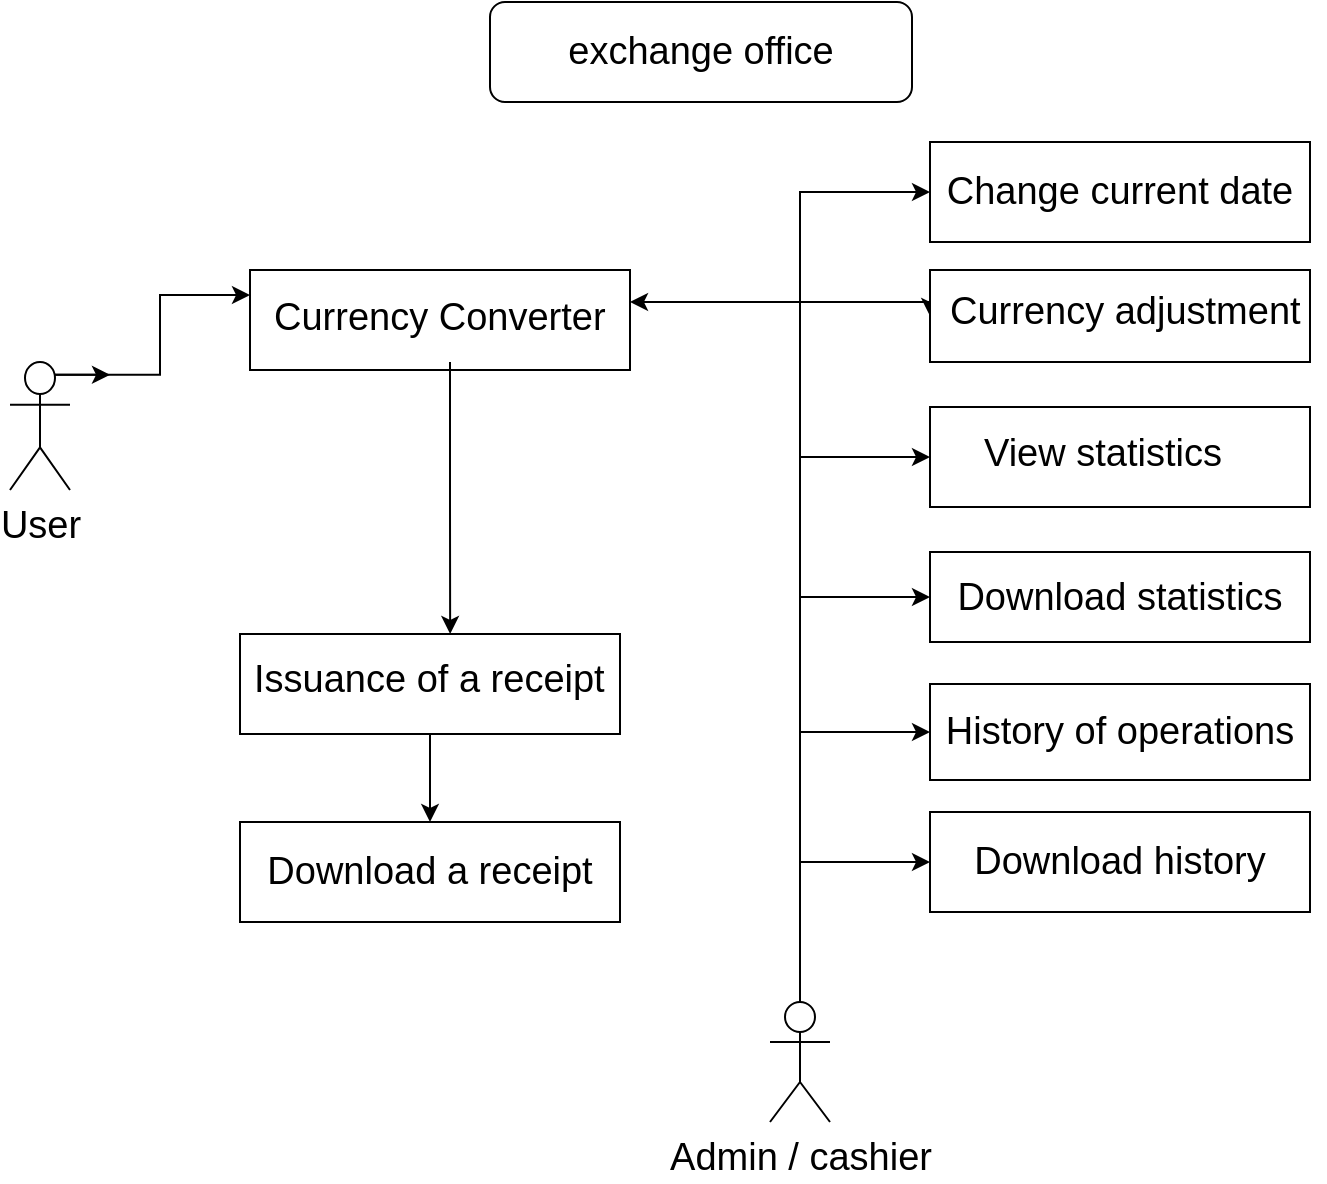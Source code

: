 <mxfile version="12.1.8" type="github" pages="1">
  <diagram name="Page-1" id="90a13364-a465-7bf4-72fc-28e22215d7a0">
    <mxGraphModel dx="932" dy="600" grid="1" gridSize="10" guides="1" tooltips="1" connect="1" arrows="1" fold="1" page="1" pageScale="1.5" pageWidth="1169" pageHeight="826" background="#ffffff" math="0" shadow="0">
      <root>
        <mxCell id="0" style=";html=1;"/>
        <mxCell id="1" style=";html=1;" parent="0"/>
        <mxCell id="6AYyEVtHDju9qtjBgxED-3" value="exchange office" style="rounded=1;whiteSpace=wrap;html=1;fontSize=19;" parent="1" vertex="1">
          <mxGeometry x="750" y="420" width="211" height="50" as="geometry"/>
        </mxCell>
        <mxCell id="6AYyEVtHDju9qtjBgxED-24" style="edgeStyle=orthogonalEdgeStyle;rounded=0;orthogonalLoop=1;jettySize=auto;html=1;exitX=0.75;exitY=0.1;exitDx=0;exitDy=0;exitPerimeter=0;entryX=0;entryY=0.25;entryDx=0;entryDy=0;fontSize=19;" parent="1" source="6AYyEVtHDju9qtjBgxED-4" target="6AYyEVtHDju9qtjBgxED-15" edge="1">
          <mxGeometry relative="1" as="geometry"/>
        </mxCell>
        <mxCell id="6AYyEVtHDju9qtjBgxED-39" style="edgeStyle=orthogonalEdgeStyle;rounded=0;orthogonalLoop=1;jettySize=auto;html=1;exitX=0.75;exitY=0.1;exitDx=0;exitDy=0;exitPerimeter=0;fontSize=19;" parent="1" source="6AYyEVtHDju9qtjBgxED-4" edge="1">
          <mxGeometry relative="1" as="geometry">
            <mxPoint x="560" y="606" as="targetPoint"/>
          </mxGeometry>
        </mxCell>
        <mxCell id="6AYyEVtHDju9qtjBgxED-4" value="User" style="shape=umlActor;verticalLabelPosition=bottom;labelBackgroundColor=#ffffff;verticalAlign=top;html=1;outlineConnect=0;fontSize=19;" parent="1" vertex="1">
          <mxGeometry x="510" y="600" width="30" height="64" as="geometry"/>
        </mxCell>
        <mxCell id="AcIC_pg4494FrDrm9kNM-9" style="edgeStyle=orthogonalEdgeStyle;rounded=0;orthogonalLoop=1;jettySize=auto;html=1;exitX=0.5;exitY=0;exitDx=0;exitDy=0;exitPerimeter=0;entryX=0;entryY=0.5;entryDx=0;entryDy=0;" edge="1" parent="1" source="6AYyEVtHDju9qtjBgxED-9" target="6AYyEVtHDju9qtjBgxED-28">
          <mxGeometry relative="1" as="geometry">
            <Array as="points">
              <mxPoint x="905" y="570"/>
              <mxPoint x="970" y="570"/>
            </Array>
          </mxGeometry>
        </mxCell>
        <mxCell id="AcIC_pg4494FrDrm9kNM-16" style="edgeStyle=orthogonalEdgeStyle;rounded=0;orthogonalLoop=1;jettySize=auto;html=1;exitX=0.5;exitY=0;exitDx=0;exitDy=0;exitPerimeter=0;entryX=1;entryY=0.25;entryDx=0;entryDy=0;" edge="1" parent="1" source="6AYyEVtHDju9qtjBgxED-9" target="6AYyEVtHDju9qtjBgxED-16">
          <mxGeometry relative="1" as="geometry"/>
        </mxCell>
        <mxCell id="AcIC_pg4494FrDrm9kNM-23" style="edgeStyle=orthogonalEdgeStyle;rounded=0;orthogonalLoop=1;jettySize=auto;html=1;exitX=0.5;exitY=0;exitDx=0;exitDy=0;exitPerimeter=0;entryX=0;entryY=0.5;entryDx=0;entryDy=0;" edge="1" parent="1" source="6AYyEVtHDju9qtjBgxED-9" target="AcIC_pg4494FrDrm9kNM-22">
          <mxGeometry relative="1" as="geometry"/>
        </mxCell>
        <mxCell id="AcIC_pg4494FrDrm9kNM-37" style="edgeStyle=orthogonalEdgeStyle;rounded=0;orthogonalLoop=1;jettySize=auto;html=1;exitX=0.5;exitY=0;exitDx=0;exitDy=0;exitPerimeter=0;entryX=0;entryY=0.5;entryDx=0;entryDy=0;fontSize=19;" edge="1" parent="1" source="6AYyEVtHDju9qtjBgxED-9" target="6AYyEVtHDju9qtjBgxED-32">
          <mxGeometry relative="1" as="geometry"/>
        </mxCell>
        <mxCell id="AcIC_pg4494FrDrm9kNM-38" style="edgeStyle=orthogonalEdgeStyle;rounded=0;orthogonalLoop=1;jettySize=auto;html=1;exitX=0.5;exitY=0;exitDx=0;exitDy=0;exitPerimeter=0;entryX=0;entryY=0.5;entryDx=0;entryDy=0;fontSize=19;" edge="1" parent="1" source="6AYyEVtHDju9qtjBgxED-9" target="6AYyEVtHDju9qtjBgxED-35">
          <mxGeometry relative="1" as="geometry"/>
        </mxCell>
        <mxCell id="AcIC_pg4494FrDrm9kNM-39" style="edgeStyle=orthogonalEdgeStyle;rounded=0;orthogonalLoop=1;jettySize=auto;html=1;exitX=0.5;exitY=0;exitDx=0;exitDy=0;exitPerimeter=0;entryX=0;entryY=0.5;entryDx=0;entryDy=0;fontSize=19;" edge="1" parent="1" source="6AYyEVtHDju9qtjBgxED-9" target="6AYyEVtHDju9qtjBgxED-17">
          <mxGeometry relative="1" as="geometry"/>
        </mxCell>
        <mxCell id="AcIC_pg4494FrDrm9kNM-40" style="edgeStyle=orthogonalEdgeStyle;rounded=0;orthogonalLoop=1;jettySize=auto;html=1;exitX=0.5;exitY=0;exitDx=0;exitDy=0;exitPerimeter=0;entryX=0;entryY=0.5;entryDx=0;entryDy=0;fontSize=19;" edge="1" parent="1" source="6AYyEVtHDju9qtjBgxED-9" target="6AYyEVtHDju9qtjBgxED-22">
          <mxGeometry relative="1" as="geometry"/>
        </mxCell>
        <mxCell id="6AYyEVtHDju9qtjBgxED-9" value="Admin / cashier" style="shape=umlActor;verticalLabelPosition=bottom;labelBackgroundColor=#ffffff;verticalAlign=top;html=1;outlineConnect=0;fontSize=19;" parent="1" vertex="1">
          <mxGeometry x="890" y="920" width="30" height="60" as="geometry"/>
        </mxCell>
        <mxCell id="6AYyEVtHDju9qtjBgxED-15" value="" style="rounded=0;whiteSpace=wrap;html=1;fontSize=19;" parent="1" vertex="1">
          <mxGeometry x="630" y="554" width="190" height="50" as="geometry"/>
        </mxCell>
        <mxCell id="AcIC_pg4494FrDrm9kNM-33" style="edgeStyle=orthogonalEdgeStyle;rounded=0;orthogonalLoop=1;jettySize=auto;html=1;exitX=0.5;exitY=1;exitDx=0;exitDy=0;entryX=0.556;entryY=-0.125;entryDx=0;entryDy=0;entryPerimeter=0;fontSize=19;" edge="1" parent="1" source="6AYyEVtHDju9qtjBgxED-16" target="6AYyEVtHDju9qtjBgxED-26">
          <mxGeometry relative="1" as="geometry"/>
        </mxCell>
        <mxCell id="6AYyEVtHDju9qtjBgxED-16" value="Currency Converter" style="text;html=1;fontSize=19;" parent="1" vertex="1">
          <mxGeometry x="640" y="560" width="180" height="40" as="geometry"/>
        </mxCell>
        <mxCell id="6AYyEVtHDju9qtjBgxED-17" value="History of operations" style="rounded=0;whiteSpace=wrap;html=1;fontSize=19;" parent="1" vertex="1">
          <mxGeometry x="970" y="761" width="190" height="48" as="geometry"/>
        </mxCell>
        <mxCell id="6AYyEVtHDju9qtjBgxED-22" value="Download history" style="rounded=0;whiteSpace=wrap;html=1;fontSize=19;align=center;" parent="1" vertex="1">
          <mxGeometry x="970" y="825" width="190" height="50" as="geometry"/>
        </mxCell>
        <mxCell id="AcIC_pg4494FrDrm9kNM-35" style="edgeStyle=orthogonalEdgeStyle;rounded=0;orthogonalLoop=1;jettySize=auto;html=1;exitX=0.5;exitY=1;exitDx=0;exitDy=0;fontSize=19;" edge="1" parent="1" source="6AYyEVtHDju9qtjBgxED-25" target="AcIC_pg4494FrDrm9kNM-24">
          <mxGeometry relative="1" as="geometry"/>
        </mxCell>
        <mxCell id="6AYyEVtHDju9qtjBgxED-25" value="" style="rounded=0;whiteSpace=wrap;html=1;fontSize=19;" parent="1" vertex="1">
          <mxGeometry x="625" y="736" width="190" height="50" as="geometry"/>
        </mxCell>
        <mxCell id="6AYyEVtHDju9qtjBgxED-26" value="Issuance of a receipt" style="text;html=1;fontSize=19;" parent="1" vertex="1">
          <mxGeometry x="630" y="741" width="180" height="40" as="geometry"/>
        </mxCell>
        <mxCell id="6AYyEVtHDju9qtjBgxED-28" value="" style="rounded=0;whiteSpace=wrap;html=1;fontSize=19;align=center;" parent="1" vertex="1">
          <mxGeometry x="970" y="554" width="190" height="46" as="geometry"/>
        </mxCell>
        <mxCell id="6AYyEVtHDju9qtjBgxED-30" value="Currency adjustment" style="text;html=1;fontSize=19;" parent="1" vertex="1">
          <mxGeometry x="977.5" y="557" width="190" height="40" as="geometry"/>
        </mxCell>
        <mxCell id="6AYyEVtHDju9qtjBgxED-32" value="" style="rounded=0;whiteSpace=wrap;html=1;fontSize=19;align=center;" parent="1" vertex="1">
          <mxGeometry x="970" y="622.5" width="190" height="50" as="geometry"/>
        </mxCell>
        <mxCell id="6AYyEVtHDju9qtjBgxED-33" value="View statistics" style="text;html=1;fontSize=19;" parent="1" vertex="1">
          <mxGeometry x="995" y="627.5" width="140" height="40" as="geometry"/>
        </mxCell>
        <mxCell id="6AYyEVtHDju9qtjBgxED-35" value="Download statistics" style="rounded=0;whiteSpace=wrap;html=1;fontSize=19;align=center;" parent="1" vertex="1">
          <mxGeometry x="970" y="695" width="190" height="45" as="geometry"/>
        </mxCell>
        <mxCell id="AcIC_pg4494FrDrm9kNM-22" value="&lt;font style=&quot;font-size: 19px&quot;&gt;Change current date&lt;/font&gt;" style="rounded=0;whiteSpace=wrap;html=1;" vertex="1" parent="1">
          <mxGeometry x="970" y="490" width="190" height="50" as="geometry"/>
        </mxCell>
        <mxCell id="AcIC_pg4494FrDrm9kNM-24" value="Download a receipt" style="rounded=0;whiteSpace=wrap;html=1;fontSize=19;" vertex="1" parent="1">
          <mxGeometry x="625" y="830" width="190" height="50" as="geometry"/>
        </mxCell>
      </root>
    </mxGraphModel>
  </diagram>
</mxfile>
